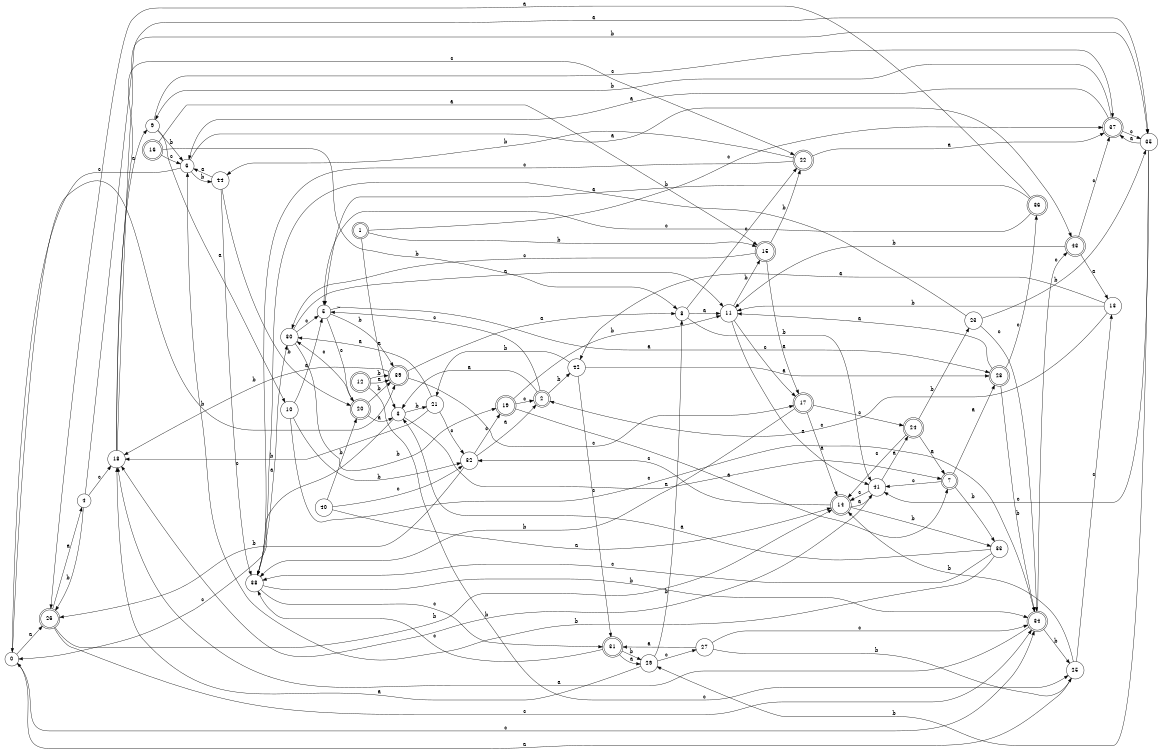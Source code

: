 digraph n36_3 {
__start0 [label="" shape="none"];

rankdir=LR;
size="8,5";

s0 [style="filled", color="black", fillcolor="white" shape="circle", label="0"];
s1 [style="rounded,filled", color="black", fillcolor="white" shape="doublecircle", label="1"];
s2 [style="rounded,filled", color="black", fillcolor="white" shape="doublecircle", label="2"];
s3 [style="filled", color="black", fillcolor="white" shape="circle", label="3"];
s4 [style="filled", color="black", fillcolor="white" shape="circle", label="4"];
s5 [style="filled", color="black", fillcolor="white" shape="circle", label="5"];
s6 [style="filled", color="black", fillcolor="white" shape="circle", label="6"];
s7 [style="rounded,filled", color="black", fillcolor="white" shape="doublecircle", label="7"];
s8 [style="filled", color="black", fillcolor="white" shape="circle", label="8"];
s9 [style="filled", color="black", fillcolor="white" shape="circle", label="9"];
s10 [style="filled", color="black", fillcolor="white" shape="circle", label="10"];
s11 [style="filled", color="black", fillcolor="white" shape="circle", label="11"];
s12 [style="rounded,filled", color="black", fillcolor="white" shape="doublecircle", label="12"];
s13 [style="filled", color="black", fillcolor="white" shape="circle", label="13"];
s14 [style="rounded,filled", color="black", fillcolor="white" shape="doublecircle", label="14"];
s15 [style="rounded,filled", color="black", fillcolor="white" shape="doublecircle", label="15"];
s16 [style="rounded,filled", color="black", fillcolor="white" shape="doublecircle", label="16"];
s17 [style="rounded,filled", color="black", fillcolor="white" shape="doublecircle", label="17"];
s18 [style="filled", color="black", fillcolor="white" shape="circle", label="18"];
s19 [style="rounded,filled", color="black", fillcolor="white" shape="doublecircle", label="19"];
s20 [style="rounded,filled", color="black", fillcolor="white" shape="doublecircle", label="20"];
s21 [style="filled", color="black", fillcolor="white" shape="circle", label="21"];
s22 [style="rounded,filled", color="black", fillcolor="white" shape="doublecircle", label="22"];
s23 [style="filled", color="black", fillcolor="white" shape="circle", label="23"];
s24 [style="rounded,filled", color="black", fillcolor="white" shape="doublecircle", label="24"];
s25 [style="filled", color="black", fillcolor="white" shape="circle", label="25"];
s26 [style="rounded,filled", color="black", fillcolor="white" shape="doublecircle", label="26"];
s27 [style="filled", color="black", fillcolor="white" shape="circle", label="27"];
s28 [style="rounded,filled", color="black", fillcolor="white" shape="doublecircle", label="28"];
s29 [style="filled", color="black", fillcolor="white" shape="circle", label="29"];
s30 [style="filled", color="black", fillcolor="white" shape="circle", label="30"];
s31 [style="rounded,filled", color="black", fillcolor="white" shape="doublecircle", label="31"];
s32 [style="filled", color="black", fillcolor="white" shape="circle", label="32"];
s33 [style="filled", color="black", fillcolor="white" shape="circle", label="33"];
s34 [style="rounded,filled", color="black", fillcolor="white" shape="doublecircle", label="34"];
s35 [style="filled", color="black", fillcolor="white" shape="circle", label="35"];
s36 [style="rounded,filled", color="black", fillcolor="white" shape="doublecircle", label="36"];
s37 [style="rounded,filled", color="black", fillcolor="white" shape="doublecircle", label="37"];
s38 [style="filled", color="black", fillcolor="white" shape="circle", label="38"];
s39 [style="rounded,filled", color="black", fillcolor="white" shape="doublecircle", label="39"];
s40 [style="filled", color="black", fillcolor="white" shape="circle", label="40"];
s41 [style="filled", color="black", fillcolor="white" shape="circle", label="41"];
s42 [style="filled", color="black", fillcolor="white" shape="circle", label="42"];
s43 [style="rounded,filled", color="black", fillcolor="white" shape="doublecircle", label="43"];
s44 [style="filled", color="black", fillcolor="white" shape="circle", label="44"];
s0 -> s26 [label="a"];
s0 -> s39 [label="b"];
s0 -> s34 [label="c"];
s1 -> s3 [label="a"];
s1 -> s15 [label="b"];
s1 -> s37 [label="c"];
s2 -> s3 [label="a"];
s2 -> s42 [label="b"];
s2 -> s5 [label="c"];
s3 -> s7 [label="a"];
s3 -> s21 [label="b"];
s3 -> s0 [label="c"];
s4 -> s35 [label="a"];
s4 -> s26 [label="b"];
s4 -> s18 [label="c"];
s5 -> s28 [label="a"];
s5 -> s39 [label="b"];
s5 -> s20 [label="c"];
s6 -> s43 [label="a"];
s6 -> s44 [label="b"];
s6 -> s0 [label="c"];
s7 -> s28 [label="a"];
s7 -> s33 [label="b"];
s7 -> s41 [label="c"];
s8 -> s11 [label="a"];
s8 -> s41 [label="b"];
s8 -> s22 [label="c"];
s9 -> s10 [label="a"];
s9 -> s6 [label="b"];
s9 -> s37 [label="c"];
s10 -> s5 [label="a"];
s10 -> s32 [label="b"];
s10 -> s34 [label="c"];
s11 -> s41 [label="a"];
s11 -> s15 [label="b"];
s11 -> s17 [label="c"];
s12 -> s39 [label="a"];
s12 -> s39 [label="b"];
s12 -> s25 [label="c"];
s13 -> s42 [label="a"];
s13 -> s11 [label="b"];
s13 -> s2 [label="c"];
s14 -> s41 [label="a"];
s14 -> s33 [label="b"];
s14 -> s32 [label="c"];
s15 -> s17 [label="a"];
s15 -> s22 [label="b"];
s15 -> s30 [label="c"];
s16 -> s15 [label="a"];
s16 -> s8 [label="b"];
s16 -> s6 [label="c"];
s17 -> s14 [label="a"];
s17 -> s38 [label="b"];
s17 -> s24 [label="c"];
s18 -> s9 [label="a"];
s18 -> s35 [label="b"];
s18 -> s22 [label="c"];
s19 -> s7 [label="a"];
s19 -> s11 [label="b"];
s19 -> s2 [label="c"];
s20 -> s3 [label="a"];
s20 -> s39 [label="b"];
s20 -> s30 [label="c"];
s21 -> s30 [label="a"];
s21 -> s18 [label="b"];
s21 -> s32 [label="c"];
s22 -> s37 [label="a"];
s22 -> s44 [label="b"];
s22 -> s38 [label="c"];
s23 -> s38 [label="a"];
s23 -> s35 [label="b"];
s23 -> s34 [label="c"];
s24 -> s7 [label="a"];
s24 -> s23 [label="b"];
s24 -> s14 [label="c"];
s25 -> s0 [label="a"];
s25 -> s14 [label="b"];
s25 -> s13 [label="c"];
s26 -> s4 [label="a"];
s26 -> s14 [label="b"];
s26 -> s34 [label="c"];
s27 -> s31 [label="a"];
s27 -> s25 [label="b"];
s27 -> s34 [label="c"];
s28 -> s11 [label="a"];
s28 -> s34 [label="b"];
s28 -> s36 [label="c"];
s29 -> s18 [label="a"];
s29 -> s8 [label="b"];
s29 -> s27 [label="c"];
s30 -> s11 [label="a"];
s30 -> s19 [label="b"];
s30 -> s5 [label="c"];
s31 -> s29 [label="a"];
s31 -> s29 [label="b"];
s31 -> s38 [label="c"];
s32 -> s2 [label="a"];
s32 -> s26 [label="b"];
s32 -> s19 [label="c"];
s33 -> s3 [label="a"];
s33 -> s6 [label="b"];
s33 -> s38 [label="c"];
s34 -> s18 [label="a"];
s34 -> s25 [label="b"];
s34 -> s43 [label="c"];
s35 -> s37 [label="a"];
s35 -> s29 [label="b"];
s35 -> s41 [label="c"];
s36 -> s26 [label="a"];
s36 -> s5 [label="b"];
s36 -> s5 [label="c"];
s37 -> s6 [label="a"];
s37 -> s9 [label="b"];
s37 -> s35 [label="c"];
s38 -> s30 [label="a"];
s38 -> s34 [label="b"];
s38 -> s31 [label="c"];
s39 -> s8 [label="a"];
s39 -> s18 [label="b"];
s39 -> s17 [label="c"];
s40 -> s14 [label="a"];
s40 -> s20 [label="b"];
s40 -> s32 [label="c"];
s41 -> s24 [label="a"];
s41 -> s18 [label="b"];
s41 -> s14 [label="c"];
s42 -> s28 [label="a"];
s42 -> s21 [label="b"];
s42 -> s31 [label="c"];
s43 -> s13 [label="a"];
s43 -> s11 [label="b"];
s43 -> s37 [label="c"];
s44 -> s6 [label="a"];
s44 -> s20 [label="b"];
s44 -> s38 [label="c"];

}